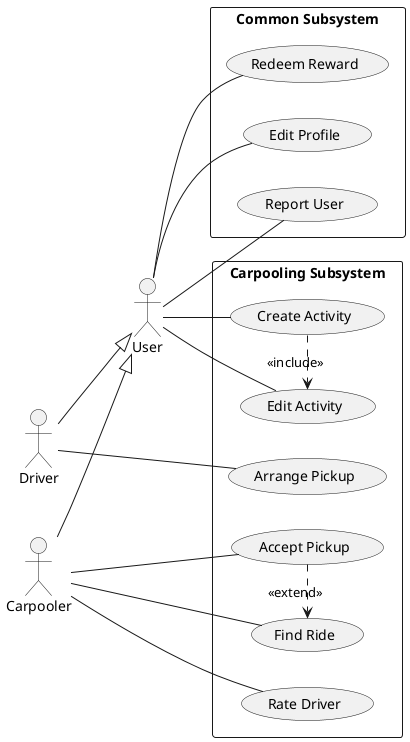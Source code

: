 @startuml

actor "User"
actor "Driver"
actor "Carpooler"

"Carpooler" --|> "User"
"Driver" --|> "User"

left to right direction

rectangle "Carpooling Subsystem" {
    usecase "Create Activity"
    usecase "Edit Activity"
    usecase "Find Ride"
    usecase "Arrange Pickup"
    usecase "Accept Pickup"
    usecase "Rate Driver"
}

rectangle "Common Subsystem" {
    usecase "Redeem Reward"
    usecase "Edit Profile"
    usecase "Report User"
}

"User" -- "Edit Profile"
"User" -- "Redeem Reward"
"User" -- "Report User"

"User" -- "Create Activity"
"User" -- "Edit Activity"

"Driver" -- "Arrange Pickup"

"Carpooler" -- "Find Ride"
"Carpooler" -- "Accept Pickup"
"Carpooler" -- "Rate Driver"

"Create Activity" .> "Edit Activity": <<include>>
"Accept Pickup" .> "Find Ride": <<extend>>

@enduml
